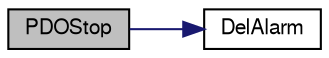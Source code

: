 digraph "PDOStop"
{
  edge [fontname="FreeSans",fontsize="10",labelfontname="FreeSans",labelfontsize="10"];
  node [fontname="FreeSans",fontsize="10",shape=record];
  rankdir="LR";
  Node1 [label="PDOStop",height=0.2,width=0.4,color="black", fillcolor="grey75", style="filled" fontcolor="black"];
  Node1 -> Node2 [color="midnightblue",fontsize="10",style="solid",fontname="FreeSans"];
  Node2 [label="DelAlarm",height=0.2,width=0.4,color="black", fillcolor="white", style="filled",URL="$group__timer.html#ga991b3cfaac2f201b14d5530f75985c21",tooltip="Delete an alarm before expiring. "];
}
